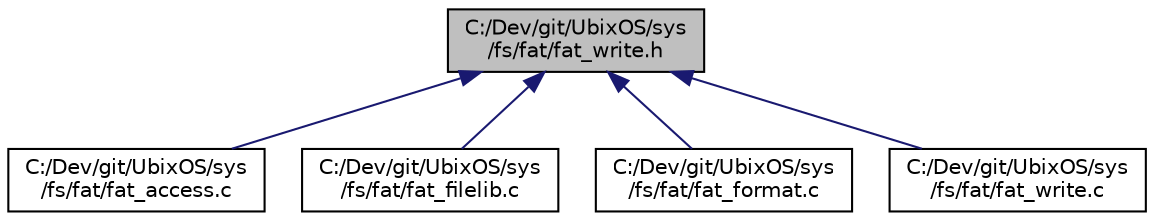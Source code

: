 digraph "C:/Dev/git/UbixOS/sys/fs/fat/fat_write.h"
{
 // LATEX_PDF_SIZE
  edge [fontname="Helvetica",fontsize="10",labelfontname="Helvetica",labelfontsize="10"];
  node [fontname="Helvetica",fontsize="10",shape=record];
  Node1 [label="C:/Dev/git/UbixOS/sys\l/fs/fat/fat_write.h",height=0.2,width=0.4,color="black", fillcolor="grey75", style="filled", fontcolor="black",tooltip=" "];
  Node1 -> Node2 [dir="back",color="midnightblue",fontsize="10",style="solid",fontname="Helvetica"];
  Node2 [label="C:/Dev/git/UbixOS/sys\l/fs/fat/fat_access.c",height=0.2,width=0.4,color="black", fillcolor="white", style="filled",URL="$fat__access_8c.html",tooltip=" "];
  Node1 -> Node3 [dir="back",color="midnightblue",fontsize="10",style="solid",fontname="Helvetica"];
  Node3 [label="C:/Dev/git/UbixOS/sys\l/fs/fat/fat_filelib.c",height=0.2,width=0.4,color="black", fillcolor="white", style="filled",URL="$fat__filelib_8c.html",tooltip=" "];
  Node1 -> Node4 [dir="back",color="midnightblue",fontsize="10",style="solid",fontname="Helvetica"];
  Node4 [label="C:/Dev/git/UbixOS/sys\l/fs/fat/fat_format.c",height=0.2,width=0.4,color="black", fillcolor="white", style="filled",URL="$fat__format_8c.html",tooltip=" "];
  Node1 -> Node5 [dir="back",color="midnightblue",fontsize="10",style="solid",fontname="Helvetica"];
  Node5 [label="C:/Dev/git/UbixOS/sys\l/fs/fat/fat_write.c",height=0.2,width=0.4,color="black", fillcolor="white", style="filled",URL="$fat__write_8c.html",tooltip=" "];
}
